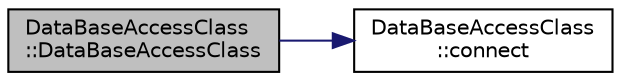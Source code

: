 digraph "DataBaseAccessClass::DataBaseAccessClass"
{
  edge [fontname="Helvetica",fontsize="10",labelfontname="Helvetica",labelfontsize="10"];
  node [fontname="Helvetica",fontsize="10",shape=record];
  rankdir="LR";
  Node1 [label="DataBaseAccessClass\l::DataBaseAccessClass",height=0.2,width=0.4,color="black", fillcolor="grey75", style="filled" fontcolor="black"];
  Node1 -> Node2 [color="midnightblue",fontsize="10",style="solid",fontname="Helvetica"];
  Node2 [label="DataBaseAccessClass\l::connect",height=0.2,width=0.4,color="black", fillcolor="white", style="filled",URL="$class_data_base_access_class.html#ad14618bc623fa2921405281100e98fd6"];
}
